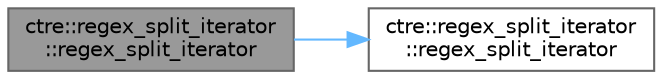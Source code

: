 digraph "ctre::regex_split_iterator::regex_split_iterator"
{
 // LATEX_PDF_SIZE
  bgcolor="transparent";
  edge [fontname=Helvetica,fontsize=10,labelfontname=Helvetica,labelfontsize=10];
  node [fontname=Helvetica,fontsize=10,shape=box,height=0.2,width=0.4];
  rankdir="LR";
  Node1 [id="Node000001",label="ctre::regex_split_iterator\l::regex_split_iterator",height=0.2,width=0.4,color="gray40", fillcolor="grey60", style="filled", fontcolor="black",tooltip=" "];
  Node1 -> Node2 [id="edge1_Node000001_Node000002",color="steelblue1",style="solid",tooltip=" "];
  Node2 [id="Node000002",label="ctre::regex_split_iterator\l::regex_split_iterator",height=0.2,width=0.4,color="grey40", fillcolor="white", style="filled",URL="$structctre_1_1regex__split__iterator.html#a1cf7631bcc8d4132312e9d2b6235b8ff",tooltip=" "];
}
